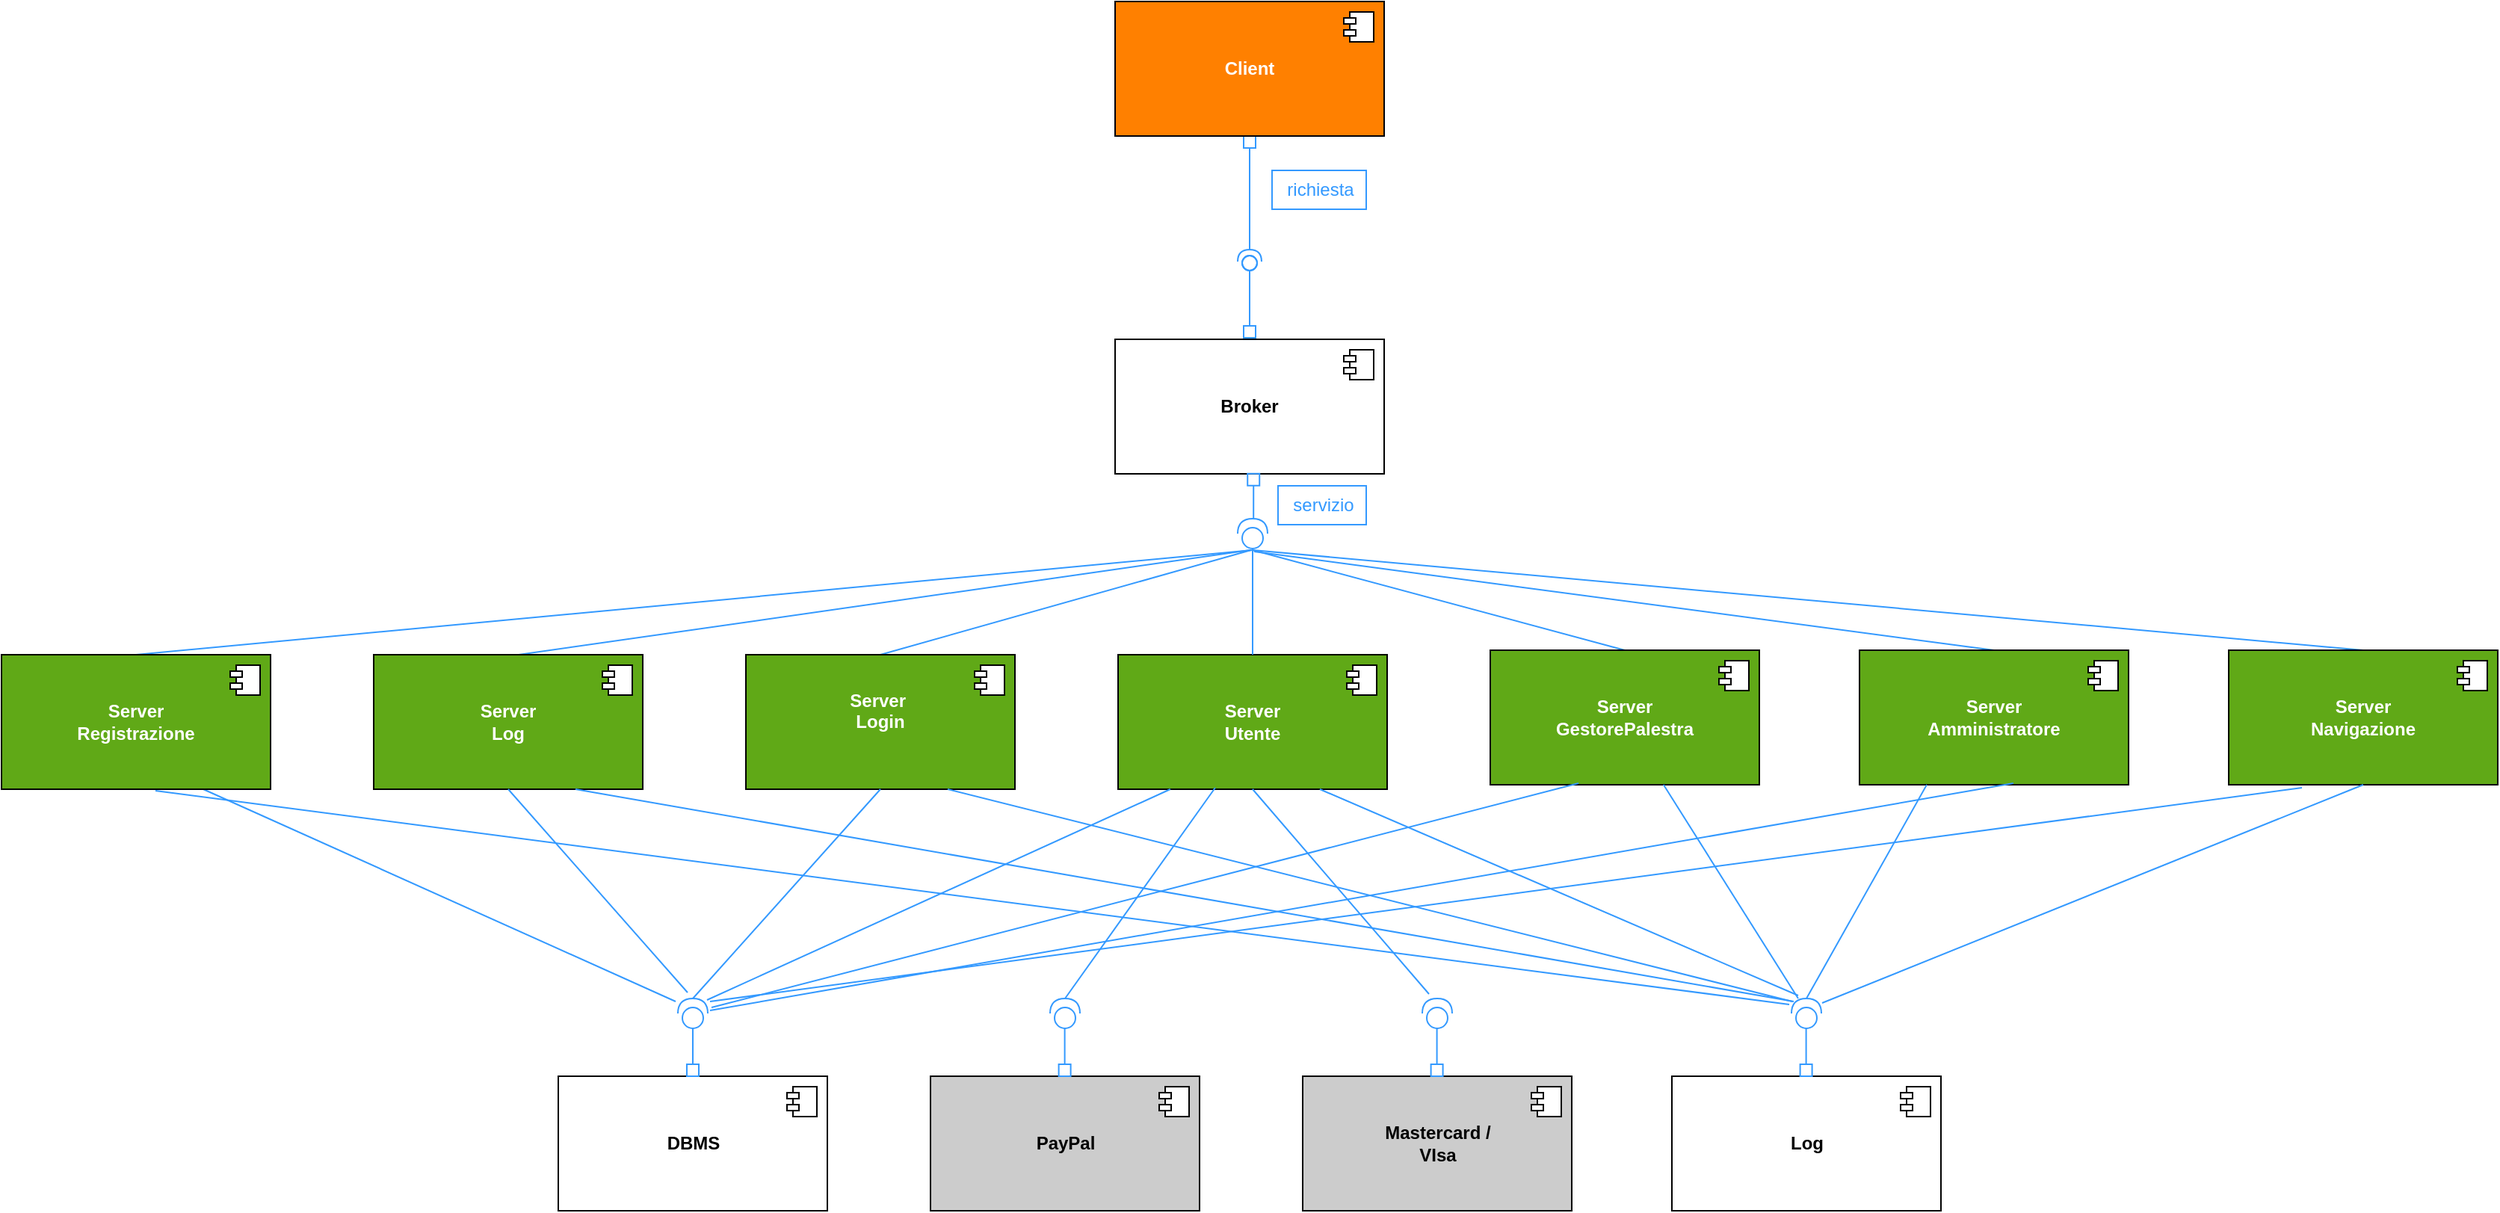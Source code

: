 <mxfile version="24.4.14" type="github">
  <diagram name="Pagina-1" id="FNE1dmOy4S3gYHnMnKp_">
    <mxGraphModel dx="1898" dy="167" grid="0" gridSize="10" guides="1" tooltips="1" connect="1" arrows="1" fold="1" page="0" pageScale="1" pageWidth="1100" pageHeight="1700" math="0" shadow="0">
      <root>
        <mxCell id="0" />
        <mxCell id="1" parent="0" />
        <mxCell id="hwg8n-HIUE6rHVarvYn_-1" value="&lt;b&gt;Broker&lt;/b&gt;" style="html=1;dropTarget=0;whiteSpace=wrap;" parent="1" vertex="1">
          <mxGeometry x="434" y="2089" width="180" height="90" as="geometry" />
        </mxCell>
        <mxCell id="hwg8n-HIUE6rHVarvYn_-2" value="" style="shape=module;jettyWidth=8;jettyHeight=4;" parent="hwg8n-HIUE6rHVarvYn_-1" vertex="1">
          <mxGeometry x="1" width="20" height="20" relative="1" as="geometry">
            <mxPoint x="-27" y="7" as="offset" />
          </mxGeometry>
        </mxCell>
        <mxCell id="hwg8n-HIUE6rHVarvYn_-3" value="" style="rounded=0;orthogonalLoop=1;jettySize=auto;html=1;endArrow=none;endFill=0;endSize=6;strokeWidth=1;sketch=0;startArrow=box;startFill=0;strokeColor=#3399FF;" parent="1" edge="1">
          <mxGeometry relative="1" as="geometry">
            <mxPoint x="524" y="1953" as="sourcePoint" />
            <mxPoint x="524" y="2010" as="targetPoint" />
          </mxGeometry>
        </mxCell>
        <mxCell id="hwg8n-HIUE6rHVarvYn_-7" value="&lt;font color=&quot;#ffffff&quot;&gt;&lt;b&gt;Client&lt;/b&gt;&lt;/font&gt;" style="html=1;dropTarget=0;whiteSpace=wrap;fillColor=#FF8000;" parent="1" vertex="1">
          <mxGeometry x="434" y="1863" width="180" height="90" as="geometry" />
        </mxCell>
        <mxCell id="hwg8n-HIUE6rHVarvYn_-8" value="" style="shape=module;jettyWidth=8;jettyHeight=4;" parent="hwg8n-HIUE6rHVarvYn_-7" vertex="1">
          <mxGeometry x="1" width="20" height="20" relative="1" as="geometry">
            <mxPoint x="-27" y="7" as="offset" />
          </mxGeometry>
        </mxCell>
        <mxCell id="hwg8n-HIUE6rHVarvYn_-9" value="" style="rounded=0;orthogonalLoop=1;jettySize=auto;html=1;endArrow=halfCircle;endFill=0;endSize=6;strokeWidth=1;sketch=0;strokeColor=#3399FF;" parent="1" edge="1">
          <mxGeometry relative="1" as="geometry">
            <mxPoint x="524" y="2010" as="sourcePoint" />
            <mxPoint x="524" y="2037" as="targetPoint" />
            <Array as="points" />
          </mxGeometry>
        </mxCell>
        <mxCell id="hwg8n-HIUE6rHVarvYn_-10" value="" style="rounded=0;orthogonalLoop=1;jettySize=auto;html=1;endArrow=oval;endFill=0;sketch=0;sourcePerimeterSpacing=0;targetPerimeterSpacing=0;endSize=10;startArrow=box;startFill=0;strokeColor=#3399FF;" parent="1" target="hwg8n-HIUE6rHVarvYn_-11" edge="1">
          <mxGeometry relative="1" as="geometry">
            <mxPoint x="524" y="2088" as="sourcePoint" />
          </mxGeometry>
        </mxCell>
        <mxCell id="hwg8n-HIUE6rHVarvYn_-11" value="" style="ellipse;whiteSpace=wrap;html=1;align=center;aspect=fixed;fillColor=none;strokeColor=#3399FF;resizable=0;perimeter=centerPerimeter;rotatable=0;allowArrows=0;points=[];outlineConnect=1;" parent="1" vertex="1">
          <mxGeometry x="519" y="2033" width="10" height="10" as="geometry" />
        </mxCell>
        <mxCell id="hwg8n-HIUE6rHVarvYn_-36" style="rounded=0;orthogonalLoop=1;jettySize=auto;html=1;exitX=0.5;exitY=0;exitDx=0;exitDy=0;endArrow=none;endFill=0;strokeColor=#3399FF;" parent="1" source="hwg8n-HIUE6rHVarvYn_-12" edge="1">
          <mxGeometry relative="1" as="geometry">
            <mxPoint x="526" y="2230" as="targetPoint" />
          </mxGeometry>
        </mxCell>
        <mxCell id="hwg8n-HIUE6rHVarvYn_-62" style="rounded=0;orthogonalLoop=1;jettySize=auto;html=1;exitX=0.75;exitY=1;exitDx=0;exitDy=0;endArrow=none;endFill=0;entryX=0.9;entryY=-0.075;entryDx=0;entryDy=0;entryPerimeter=0;strokeColor=#3399FF;" parent="1" source="hwg8n-HIUE6rHVarvYn_-12" target="hwg8n-HIUE6rHVarvYn_-53" edge="1">
          <mxGeometry relative="1" as="geometry">
            <mxPoint x="-176" y="2415" as="targetPoint" />
          </mxGeometry>
        </mxCell>
        <mxCell id="hwg8n-HIUE6rHVarvYn_-12" value="&lt;div&gt;&lt;font color=&quot;#ffffff&quot;&gt;&lt;b&gt;Server&lt;/b&gt;&lt;/font&gt;&lt;/div&gt;&lt;div&gt;&lt;font color=&quot;#ffffff&quot;&gt;&lt;b&gt;Registrazione&lt;br&gt;&lt;/b&gt;&lt;/font&gt;&lt;/div&gt;" style="html=1;dropTarget=0;whiteSpace=wrap;fillColor=#60A917;" parent="1" vertex="1">
          <mxGeometry x="-311" y="2300" width="180" height="90" as="geometry" />
        </mxCell>
        <mxCell id="hwg8n-HIUE6rHVarvYn_-13" value="" style="shape=module;jettyWidth=8;jettyHeight=4;fillColor=#FFFFFF;" parent="hwg8n-HIUE6rHVarvYn_-12" vertex="1">
          <mxGeometry x="1" width="20" height="20" relative="1" as="geometry">
            <mxPoint x="-27" y="7" as="offset" />
          </mxGeometry>
        </mxCell>
        <mxCell id="hwg8n-HIUE6rHVarvYn_-38" style="rounded=0;orthogonalLoop=1;jettySize=auto;html=1;exitX=0.5;exitY=0;exitDx=0;exitDy=0;endArrow=none;endFill=0;strokeColor=#3399FF;" parent="1" source="hwg8n-HIUE6rHVarvYn_-16" edge="1">
          <mxGeometry relative="1" as="geometry">
            <mxPoint x="525" y="2230" as="targetPoint" />
          </mxGeometry>
        </mxCell>
        <mxCell id="hwg8n-HIUE6rHVarvYn_-16" value="&lt;div&gt;&lt;font color=&quot;#ffffff&quot;&gt;&lt;b&gt;Server&amp;nbsp;&lt;/b&gt;&lt;/font&gt;&lt;/div&gt;&lt;div&gt;&lt;font color=&quot;#ffffff&quot;&gt;&lt;b&gt;Login&lt;/b&gt;&lt;/font&gt;&lt;/div&gt;&lt;div&gt;&lt;br&gt;&lt;/div&gt;" style="html=1;dropTarget=0;whiteSpace=wrap;fillColor=#60A917;" parent="1" vertex="1">
          <mxGeometry x="187" y="2300" width="180" height="90" as="geometry" />
        </mxCell>
        <mxCell id="hwg8n-HIUE6rHVarvYn_-17" value="" style="shape=module;jettyWidth=8;jettyHeight=4;fillColor=#FFFFFF;" parent="hwg8n-HIUE6rHVarvYn_-16" vertex="1">
          <mxGeometry x="1" width="20" height="20" relative="1" as="geometry">
            <mxPoint x="-27" y="7" as="offset" />
          </mxGeometry>
        </mxCell>
        <mxCell id="hwg8n-HIUE6rHVarvYn_-37" style="rounded=0;orthogonalLoop=1;jettySize=auto;html=1;exitX=0.529;exitY=0.003;exitDx=0;exitDy=0;endArrow=none;endFill=0;exitPerimeter=0;strokeColor=#3399FF;" parent="1" source="hwg8n-HIUE6rHVarvYn_-22" edge="1">
          <mxGeometry relative="1" as="geometry">
            <mxPoint x="524.5" y="2230" as="targetPoint" />
            <mxPoint x="29.5" y="2297" as="sourcePoint" />
            <Array as="points">
              <mxPoint x="524.5" y="2230" />
            </Array>
          </mxGeometry>
        </mxCell>
        <mxCell id="hwg8n-HIUE6rHVarvYn_-22" value="&lt;div&gt;&lt;font color=&quot;#ffffff&quot;&gt;&lt;b&gt;Server&lt;/b&gt;&lt;/font&gt;&lt;/div&gt;&lt;div&gt;&lt;font color=&quot;#ffffff&quot;&gt;&lt;b&gt;Log&lt;br&gt;&lt;/b&gt;&lt;/font&gt;&lt;/div&gt;" style="html=1;dropTarget=0;whiteSpace=wrap;fillColor=#60A917;" parent="1" vertex="1">
          <mxGeometry x="-62" y="2300" width="180" height="90" as="geometry" />
        </mxCell>
        <mxCell id="hwg8n-HIUE6rHVarvYn_-23" value="" style="shape=module;jettyWidth=8;jettyHeight=4;fillColor=#FFFFFF;" parent="hwg8n-HIUE6rHVarvYn_-22" vertex="1">
          <mxGeometry x="1" width="20" height="20" relative="1" as="geometry">
            <mxPoint x="-27" y="7" as="offset" />
          </mxGeometry>
        </mxCell>
        <mxCell id="hwg8n-HIUE6rHVarvYn_-41" style="rounded=0;orthogonalLoop=1;jettySize=auto;html=1;exitX=0.5;exitY=0;exitDx=0;exitDy=0;endArrow=none;endFill=0;strokeColor=#3399FF;" parent="1" source="hwg8n-HIUE6rHVarvYn_-24" edge="1">
          <mxGeometry relative="1" as="geometry">
            <mxPoint x="527" y="2231" as="targetPoint" />
          </mxGeometry>
        </mxCell>
        <mxCell id="hwg8n-HIUE6rHVarvYn_-24" value="&lt;div&gt;&lt;font color=&quot;#ffffff&quot;&gt;&lt;b&gt;Server&lt;/b&gt;&lt;/font&gt;&lt;/div&gt;&lt;div&gt;&lt;font color=&quot;#ffffff&quot;&gt;&lt;b&gt;Amministratore&lt;br&gt;&lt;/b&gt;&lt;/font&gt;&lt;/div&gt;" style="html=1;dropTarget=0;whiteSpace=wrap;fillColor=#60A917;" parent="1" vertex="1">
          <mxGeometry x="932" y="2297" width="180" height="90" as="geometry" />
        </mxCell>
        <mxCell id="hwg8n-HIUE6rHVarvYn_-25" value="" style="shape=module;jettyWidth=8;jettyHeight=4;fillColor=#FFFFFF;" parent="hwg8n-HIUE6rHVarvYn_-24" vertex="1">
          <mxGeometry x="1" width="20" height="20" relative="1" as="geometry">
            <mxPoint x="-27" y="7" as="offset" />
          </mxGeometry>
        </mxCell>
        <mxCell id="hwg8n-HIUE6rHVarvYn_-26" value="&lt;div&gt;&lt;font color=&quot;#ffffff&quot;&gt;&lt;b&gt;Server&lt;br&gt;Utente&lt;br&gt;&lt;/b&gt;&lt;/font&gt;&lt;/div&gt;" style="html=1;dropTarget=0;whiteSpace=wrap;fillColor=#60A917;" parent="1" vertex="1">
          <mxGeometry x="436" y="2300" width="180" height="90" as="geometry" />
        </mxCell>
        <mxCell id="hwg8n-HIUE6rHVarvYn_-27" value="" style="shape=module;jettyWidth=8;jettyHeight=4;fillColor=#FFFFFF;" parent="hwg8n-HIUE6rHVarvYn_-26" vertex="1">
          <mxGeometry x="1" width="20" height="20" relative="1" as="geometry">
            <mxPoint x="-27" y="7" as="offset" />
          </mxGeometry>
        </mxCell>
        <mxCell id="hwg8n-HIUE6rHVarvYn_-42" style="rounded=0;orthogonalLoop=1;jettySize=auto;html=1;exitX=0.5;exitY=0;exitDx=0;exitDy=0;endArrow=none;endFill=0;strokeColor=#3399FF;" parent="1" source="hwg8n-HIUE6rHVarvYn_-28" edge="1">
          <mxGeometry relative="1" as="geometry">
            <mxPoint x="526" y="2230" as="targetPoint" />
          </mxGeometry>
        </mxCell>
        <mxCell id="hwg8n-HIUE6rHVarvYn_-28" value="&lt;div&gt;&lt;font color=&quot;#ffffff&quot;&gt;&lt;b&gt;Server&lt;/b&gt;&lt;/font&gt;&lt;/div&gt;&lt;div&gt;&lt;font color=&quot;#ffffff&quot;&gt;&lt;b&gt;Navigazione&lt;br&gt;&lt;/b&gt;&lt;/font&gt;&lt;/div&gt;" style="html=1;dropTarget=0;whiteSpace=wrap;fillColor=#60A917;" parent="1" vertex="1">
          <mxGeometry x="1179" y="2297" width="180" height="90" as="geometry" />
        </mxCell>
        <mxCell id="hwg8n-HIUE6rHVarvYn_-29" value="" style="shape=module;jettyWidth=8;jettyHeight=4;fillColor=#FFFFFF;" parent="hwg8n-HIUE6rHVarvYn_-28" vertex="1">
          <mxGeometry x="1" width="20" height="20" relative="1" as="geometry">
            <mxPoint x="-27" y="7" as="offset" />
          </mxGeometry>
        </mxCell>
        <mxCell id="hwg8n-HIUE6rHVarvYn_-40" style="rounded=0;orthogonalLoop=1;jettySize=auto;html=1;exitX=0.5;exitY=0;exitDx=0;exitDy=0;endArrow=none;endFill=0;strokeColor=#3399FF;" parent="1" source="hwg8n-HIUE6rHVarvYn_-30" edge="1">
          <mxGeometry relative="1" as="geometry">
            <mxPoint x="526" y="2230" as="targetPoint" />
          </mxGeometry>
        </mxCell>
        <mxCell id="hwg8n-HIUE6rHVarvYn_-30" value="&lt;div&gt;&lt;font color=&quot;#ffffff&quot;&gt;&lt;b&gt;Server&lt;/b&gt;&lt;/font&gt;&lt;/div&gt;&lt;div&gt;&lt;font color=&quot;#ffffff&quot;&gt;&lt;b&gt;GestorePalestra&lt;br&gt;&lt;/b&gt;&lt;/font&gt;&lt;/div&gt;" style="html=1;dropTarget=0;whiteSpace=wrap;fillColor=#60A917;" parent="1" vertex="1">
          <mxGeometry x="685" y="2297" width="180" height="90" as="geometry" />
        </mxCell>
        <mxCell id="hwg8n-HIUE6rHVarvYn_-31" value="" style="shape=module;jettyWidth=8;jettyHeight=4;fillColor=#FFFFFF;" parent="hwg8n-HIUE6rHVarvYn_-30" vertex="1">
          <mxGeometry x="1" width="20" height="20" relative="1" as="geometry">
            <mxPoint x="-27" y="7" as="offset" />
          </mxGeometry>
        </mxCell>
        <mxCell id="hwg8n-HIUE6rHVarvYn_-39" style="rounded=0;orthogonalLoop=1;jettySize=auto;html=1;endArrow=none;endFill=0;exitX=0.5;exitY=0;exitDx=0;exitDy=0;strokeColor=#3399FF;" parent="1" source="hwg8n-HIUE6rHVarvYn_-26" edge="1">
          <mxGeometry relative="1" as="geometry">
            <mxPoint x="526" y="2229" as="targetPoint" />
            <mxPoint x="527" y="2290" as="sourcePoint" />
          </mxGeometry>
        </mxCell>
        <mxCell id="hwg8n-HIUE6rHVarvYn_-43" value="" style="shape=providedRequiredInterface;html=1;verticalLabelPosition=bottom;sketch=0;direction=north;strokeColor=#3399FF;" parent="1" vertex="1">
          <mxGeometry x="516" y="2209" width="20" height="20" as="geometry" />
        </mxCell>
        <mxCell id="hwg8n-HIUE6rHVarvYn_-44" style="edgeStyle=orthogonalEdgeStyle;rounded=0;orthogonalLoop=1;jettySize=auto;html=1;exitX=1;exitY=0.5;exitDx=0;exitDy=0;exitPerimeter=0;entryX=0.518;entryY=0.998;entryDx=0;entryDy=0;entryPerimeter=0;endArrow=box;endFill=0;strokeColor=#3399FF;" parent="1" edge="1">
          <mxGeometry relative="1" as="geometry">
            <mxPoint x="525.38" y="2209" as="sourcePoint" />
            <mxPoint x="526.62" y="2178.82" as="targetPoint" />
          </mxGeometry>
        </mxCell>
        <mxCell id="hwg8n-HIUE6rHVarvYn_-45" value="&lt;b&gt;DBMS&lt;/b&gt;" style="html=1;dropTarget=0;whiteSpace=wrap;fillColor=#ffffff;" parent="1" vertex="1">
          <mxGeometry x="61.5" y="2582" width="180" height="90" as="geometry" />
        </mxCell>
        <mxCell id="hwg8n-HIUE6rHVarvYn_-46" value="" style="shape=module;jettyWidth=8;jettyHeight=4;" parent="hwg8n-HIUE6rHVarvYn_-45" vertex="1">
          <mxGeometry x="1" width="20" height="20" relative="1" as="geometry">
            <mxPoint x="-27" y="7" as="offset" />
          </mxGeometry>
        </mxCell>
        <mxCell id="hwg8n-HIUE6rHVarvYn_-47" value="&lt;div&gt;&lt;b&gt;Mastercard /&lt;/b&gt;&lt;/div&gt;&lt;div&gt;&lt;b&gt;VIsa&lt;br&gt;&lt;/b&gt;&lt;/div&gt;" style="html=1;dropTarget=0;whiteSpace=wrap;fillColor=#CCCCCC;" parent="1" vertex="1">
          <mxGeometry x="559.5" y="2582" width="180" height="90" as="geometry" />
        </mxCell>
        <mxCell id="hwg8n-HIUE6rHVarvYn_-48" value="" style="shape=module;jettyWidth=8;jettyHeight=4;" parent="hwg8n-HIUE6rHVarvYn_-47" vertex="1">
          <mxGeometry x="1" width="20" height="20" relative="1" as="geometry">
            <mxPoint x="-27" y="7" as="offset" />
          </mxGeometry>
        </mxCell>
        <mxCell id="hwg8n-HIUE6rHVarvYn_-49" value="&lt;b&gt;PayPal&lt;/b&gt;" style="html=1;dropTarget=0;whiteSpace=wrap;fillColor=#CCCCCC;" parent="1" vertex="1">
          <mxGeometry x="310.5" y="2582" width="180" height="90" as="geometry" />
        </mxCell>
        <mxCell id="hwg8n-HIUE6rHVarvYn_-50" value="" style="shape=module;jettyWidth=8;jettyHeight=4;" parent="hwg8n-HIUE6rHVarvYn_-49" vertex="1">
          <mxGeometry x="1" width="20" height="20" relative="1" as="geometry">
            <mxPoint x="-27" y="7" as="offset" />
          </mxGeometry>
        </mxCell>
        <mxCell id="hwg8n-HIUE6rHVarvYn_-51" value="&lt;b&gt;Log&lt;/b&gt;" style="html=1;dropTarget=0;whiteSpace=wrap;fillColor=#ffffff;" parent="1" vertex="1">
          <mxGeometry x="806.5" y="2582" width="180" height="90" as="geometry" />
        </mxCell>
        <mxCell id="hwg8n-HIUE6rHVarvYn_-52" value="" style="shape=module;jettyWidth=8;jettyHeight=4;" parent="hwg8n-HIUE6rHVarvYn_-51" vertex="1">
          <mxGeometry x="1" width="20" height="20" relative="1" as="geometry">
            <mxPoint x="-27" y="7" as="offset" />
          </mxGeometry>
        </mxCell>
        <mxCell id="hwg8n-HIUE6rHVarvYn_-53" value="" style="shape=providedRequiredInterface;html=1;verticalLabelPosition=bottom;sketch=0;direction=north;strokeColor=#3399FF;" parent="1" vertex="1">
          <mxGeometry x="141.5" y="2530" width="20" height="20" as="geometry" />
        </mxCell>
        <mxCell id="hwg8n-HIUE6rHVarvYn_-54" value="" style="shape=providedRequiredInterface;html=1;verticalLabelPosition=bottom;sketch=0;direction=north;strokeColor=#3399FF;" parent="1" vertex="1">
          <mxGeometry x="390.5" y="2530" width="20" height="20" as="geometry" />
        </mxCell>
        <mxCell id="hwg8n-HIUE6rHVarvYn_-55" value="" style="shape=providedRequiredInterface;html=1;verticalLabelPosition=bottom;sketch=0;direction=north;strokeColor=#3399FF;" parent="1" vertex="1">
          <mxGeometry x="639.5" y="2530" width="20" height="20" as="geometry" />
        </mxCell>
        <mxCell id="hwg8n-HIUE6rHVarvYn_-57" value="" style="shape=providedRequiredInterface;html=1;verticalLabelPosition=bottom;sketch=0;direction=north;strokeColor=#3399FF;" parent="1" vertex="1">
          <mxGeometry x="886.5" y="2530" width="20" height="20" as="geometry" />
        </mxCell>
        <mxCell id="hwg8n-HIUE6rHVarvYn_-58" style="edgeStyle=orthogonalEdgeStyle;rounded=0;orthogonalLoop=1;jettySize=auto;html=1;exitX=0.5;exitY=0;exitDx=0;exitDy=0;entryX=0;entryY=0.5;entryDx=0;entryDy=0;entryPerimeter=0;endArrow=none;endFill=0;startArrow=box;startFill=0;strokeColor=#3399FF;" parent="1" source="hwg8n-HIUE6rHVarvYn_-45" target="hwg8n-HIUE6rHVarvYn_-53" edge="1">
          <mxGeometry relative="1" as="geometry" />
        </mxCell>
        <mxCell id="hwg8n-HIUE6rHVarvYn_-59" style="edgeStyle=orthogonalEdgeStyle;rounded=0;orthogonalLoop=1;jettySize=auto;html=1;exitX=0.5;exitY=0;exitDx=0;exitDy=0;entryX=0;entryY=0.5;entryDx=0;entryDy=0;entryPerimeter=0;endArrow=none;endFill=0;startArrow=box;startFill=0;strokeColor=#3399FF;" parent="1" edge="1">
          <mxGeometry relative="1" as="geometry">
            <mxPoint x="400.3" y="2582" as="sourcePoint" />
            <mxPoint x="400.3" y="2550" as="targetPoint" />
          </mxGeometry>
        </mxCell>
        <mxCell id="hwg8n-HIUE6rHVarvYn_-60" style="edgeStyle=orthogonalEdgeStyle;rounded=0;orthogonalLoop=1;jettySize=auto;html=1;exitX=0.5;exitY=0;exitDx=0;exitDy=0;entryX=0;entryY=0.5;entryDx=0;entryDy=0;entryPerimeter=0;endArrow=none;endFill=0;startArrow=box;startFill=0;strokeColor=#3399FF;" parent="1" edge="1">
          <mxGeometry relative="1" as="geometry">
            <mxPoint x="649.3" y="2582" as="sourcePoint" />
            <mxPoint x="649.3" y="2550" as="targetPoint" />
          </mxGeometry>
        </mxCell>
        <mxCell id="hwg8n-HIUE6rHVarvYn_-61" style="edgeStyle=orthogonalEdgeStyle;rounded=0;orthogonalLoop=1;jettySize=auto;html=1;exitX=0.5;exitY=0;exitDx=0;exitDy=0;entryX=0;entryY=0.5;entryDx=0;entryDy=0;entryPerimeter=0;endArrow=none;endFill=0;startArrow=box;startFill=0;strokeColor=#3399FF;" parent="1" edge="1">
          <mxGeometry relative="1" as="geometry">
            <mxPoint x="896.3" y="2582" as="sourcePoint" />
            <mxPoint x="896.3" y="2550" as="targetPoint" />
          </mxGeometry>
        </mxCell>
        <mxCell id="hwg8n-HIUE6rHVarvYn_-63" style="rounded=0;orthogonalLoop=1;jettySize=auto;html=1;endArrow=none;endFill=0;entryX=0.8;entryY=-0.075;entryDx=0;entryDy=0;entryPerimeter=0;strokeColor=#3399FF;" parent="1" target="hwg8n-HIUE6rHVarvYn_-57" edge="1">
          <mxGeometry relative="1" as="geometry">
            <mxPoint x="286" y="2499" as="targetPoint" />
            <mxPoint x="-208" y="2391" as="sourcePoint" />
          </mxGeometry>
        </mxCell>
        <mxCell id="hwg8n-HIUE6rHVarvYn_-65" style="rounded=0;orthogonalLoop=1;jettySize=auto;html=1;exitX=0.5;exitY=1;exitDx=0;exitDy=0;endArrow=none;endFill=0;strokeColor=#3399FF;" parent="1" source="hwg8n-HIUE6rHVarvYn_-22" edge="1">
          <mxGeometry relative="1" as="geometry">
            <mxPoint x="148" y="2526" as="targetPoint" />
            <mxPoint x="-156" y="2410" as="sourcePoint" />
          </mxGeometry>
        </mxCell>
        <mxCell id="hwg8n-HIUE6rHVarvYn_-66" style="rounded=0;orthogonalLoop=1;jettySize=auto;html=1;exitX=0.75;exitY=1;exitDx=0;exitDy=0;endArrow=none;endFill=0;entryX=0.9;entryY=0.075;entryDx=0;entryDy=0;entryPerimeter=0;strokeColor=#3399FF;" parent="1" source="hwg8n-HIUE6rHVarvYn_-22" target="hwg8n-HIUE6rHVarvYn_-57" edge="1">
          <mxGeometry relative="1" as="geometry">
            <mxPoint x="170" y="2562" as="targetPoint" />
            <mxPoint x="-146" y="2420" as="sourcePoint" />
          </mxGeometry>
        </mxCell>
        <mxCell id="hwg8n-HIUE6rHVarvYn_-68" style="rounded=0;orthogonalLoop=1;jettySize=auto;html=1;exitX=0.194;exitY=1;exitDx=0;exitDy=0;endArrow=none;endFill=0;entryX=0.95;entryY=0.975;entryDx=0;entryDy=0;entryPerimeter=0;exitPerimeter=0;strokeColor=#3399FF;" parent="1" source="hwg8n-HIUE6rHVarvYn_-26" target="hwg8n-HIUE6rHVarvYn_-53" edge="1">
          <mxGeometry relative="1" as="geometry">
            <mxPoint x="180" y="2572" as="targetPoint" />
            <mxPoint x="-136" y="2430" as="sourcePoint" />
          </mxGeometry>
        </mxCell>
        <mxCell id="hwg8n-HIUE6rHVarvYn_-69" style="rounded=0;orthogonalLoop=1;jettySize=auto;html=1;exitX=0.361;exitY=0.989;exitDx=0;exitDy=0;endArrow=none;endFill=0;entryX=1;entryY=0.5;entryDx=0;entryDy=0;entryPerimeter=0;exitPerimeter=0;strokeColor=#3399FF;" parent="1" source="hwg8n-HIUE6rHVarvYn_-26" target="hwg8n-HIUE6rHVarvYn_-54" edge="1">
          <mxGeometry relative="1" as="geometry">
            <mxPoint x="190" y="2582" as="targetPoint" />
            <mxPoint x="-126" y="2440" as="sourcePoint" />
          </mxGeometry>
        </mxCell>
        <mxCell id="hwg8n-HIUE6rHVarvYn_-70" style="rounded=0;orthogonalLoop=1;jettySize=auto;html=1;exitX=0.5;exitY=1;exitDx=0;exitDy=0;endArrow=none;endFill=0;entryX=1.15;entryY=0.225;entryDx=0;entryDy=0;entryPerimeter=0;strokeColor=#3399FF;" parent="1" source="hwg8n-HIUE6rHVarvYn_-26" target="hwg8n-HIUE6rHVarvYn_-55" edge="1">
          <mxGeometry relative="1" as="geometry">
            <mxPoint x="411" y="2540" as="targetPoint" />
            <mxPoint x="511" y="2399" as="sourcePoint" />
          </mxGeometry>
        </mxCell>
        <mxCell id="hwg8n-HIUE6rHVarvYn_-71" style="rounded=0;orthogonalLoop=1;jettySize=auto;html=1;exitX=0.75;exitY=1;exitDx=0;exitDy=0;endArrow=none;endFill=0;entryX=1.1;entryY=0.225;entryDx=0;entryDy=0;entryPerimeter=0;strokeColor=#3399FF;" parent="1" source="hwg8n-HIUE6rHVarvYn_-26" target="hwg8n-HIUE6rHVarvYn_-57" edge="1">
          <mxGeometry relative="1" as="geometry">
            <mxPoint x="421" y="2550" as="targetPoint" />
            <mxPoint x="521" y="2409" as="sourcePoint" />
          </mxGeometry>
        </mxCell>
        <mxCell id="hwg8n-HIUE6rHVarvYn_-72" style="rounded=0;orthogonalLoop=1;jettySize=auto;html=1;exitX=0.5;exitY=1;exitDx=0;exitDy=0;endArrow=none;endFill=0;entryX=1;entryY=0.5;entryDx=0;entryDy=0;entryPerimeter=0;strokeColor=#3399FF;" parent="1" source="hwg8n-HIUE6rHVarvYn_-16" target="hwg8n-HIUE6rHVarvYn_-53" edge="1">
          <mxGeometry relative="1" as="geometry">
            <mxPoint x="431" y="2560" as="targetPoint" />
            <mxPoint x="531" y="2419" as="sourcePoint" />
          </mxGeometry>
        </mxCell>
        <mxCell id="hwg8n-HIUE6rHVarvYn_-73" style="rounded=0;orthogonalLoop=1;jettySize=auto;html=1;exitX=0.75;exitY=1;exitDx=0;exitDy=0;endArrow=none;endFill=0;strokeColor=#3399FF;" parent="1" source="hwg8n-HIUE6rHVarvYn_-16" edge="1">
          <mxGeometry relative="1" as="geometry">
            <mxPoint x="887" y="2532" as="targetPoint" />
            <mxPoint x="541" y="2429" as="sourcePoint" />
          </mxGeometry>
        </mxCell>
        <mxCell id="hwg8n-HIUE6rHVarvYn_-74" style="rounded=0;orthogonalLoop=1;jettySize=auto;html=1;exitX=0.328;exitY=0.989;exitDx=0;exitDy=0;endArrow=none;endFill=0;entryX=0.7;entryY=1.125;entryDx=0;entryDy=0;entryPerimeter=0;exitPerimeter=0;strokeColor=#3399FF;" parent="1" source="hwg8n-HIUE6rHVarvYn_-30" target="hwg8n-HIUE6rHVarvYn_-53" edge="1">
          <mxGeometry relative="1" as="geometry">
            <mxPoint x="451" y="2580" as="targetPoint" />
            <mxPoint x="551" y="2439" as="sourcePoint" />
          </mxGeometry>
        </mxCell>
        <mxCell id="hwg8n-HIUE6rHVarvYn_-75" style="rounded=0;orthogonalLoop=1;jettySize=auto;html=1;exitX=0.644;exitY=1;exitDx=0;exitDy=0;endArrow=none;endFill=0;entryX=1;entryY=0.225;entryDx=0;entryDy=0;entryPerimeter=0;exitPerimeter=0;strokeColor=#3399FF;" parent="1" source="hwg8n-HIUE6rHVarvYn_-30" target="hwg8n-HIUE6rHVarvYn_-57" edge="1">
          <mxGeometry relative="1" as="geometry">
            <mxPoint x="461" y="2590" as="targetPoint" />
            <mxPoint x="561" y="2449" as="sourcePoint" />
          </mxGeometry>
        </mxCell>
        <mxCell id="hwg8n-HIUE6rHVarvYn_-76" style="rounded=0;orthogonalLoop=1;jettySize=auto;html=1;exitX=0.25;exitY=1;exitDx=0;exitDy=0;endArrow=none;endFill=0;entryX=1;entryY=0.5;entryDx=0;entryDy=0;entryPerimeter=0;strokeColor=#3399FF;" parent="1" source="hwg8n-HIUE6rHVarvYn_-24" target="hwg8n-HIUE6rHVarvYn_-57" edge="1">
          <mxGeometry relative="1" as="geometry">
            <mxPoint x="471" y="2600" as="targetPoint" />
            <mxPoint x="571" y="2459" as="sourcePoint" />
          </mxGeometry>
        </mxCell>
        <mxCell id="hwg8n-HIUE6rHVarvYn_-77" style="rounded=0;orthogonalLoop=1;jettySize=auto;html=1;exitX=0.572;exitY=0.989;exitDx=0;exitDy=0;endArrow=none;endFill=0;entryX=0.6;entryY=1.075;entryDx=0;entryDy=0;entryPerimeter=0;exitPerimeter=0;strokeColor=#3399FF;" parent="1" source="hwg8n-HIUE6rHVarvYn_-24" target="hwg8n-HIUE6rHVarvYn_-53" edge="1">
          <mxGeometry relative="1" as="geometry">
            <mxPoint x="481" y="2610" as="targetPoint" />
            <mxPoint x="581" y="2469" as="sourcePoint" />
          </mxGeometry>
        </mxCell>
        <mxCell id="hwg8n-HIUE6rHVarvYn_-78" style="rounded=0;orthogonalLoop=1;jettySize=auto;html=1;endArrow=none;endFill=0;strokeColor=#3399FF;" parent="1" edge="1">
          <mxGeometry relative="1" as="geometry">
            <mxPoint x="163" y="2532" as="targetPoint" />
            <mxPoint x="1228" y="2389" as="sourcePoint" />
          </mxGeometry>
        </mxCell>
        <mxCell id="hwg8n-HIUE6rHVarvYn_-79" style="rounded=0;orthogonalLoop=1;jettySize=auto;html=1;exitX=0.5;exitY=1;exitDx=0;exitDy=0;endArrow=none;endFill=0;strokeColor=#3399FF;" parent="1" source="hwg8n-HIUE6rHVarvYn_-28" edge="1">
          <mxGeometry relative="1" as="geometry">
            <mxPoint x="907" y="2533" as="targetPoint" />
            <mxPoint x="987" y="2397" as="sourcePoint" />
          </mxGeometry>
        </mxCell>
        <mxCell id="hwg8n-HIUE6rHVarvYn_-80" value="&lt;font color=&quot;#3399ff&quot;&gt;richiesta&lt;/font&gt;" style="text;html=1;align=center;verticalAlign=middle;resizable=0;points=[];autosize=1;strokeColor=#3399FF;fillColor=none;" parent="1" vertex="1">
          <mxGeometry x="539" y="1976" width="63" height="26" as="geometry" />
        </mxCell>
        <mxCell id="hwg8n-HIUE6rHVarvYn_-81" value="&lt;font color=&quot;#3399ff&quot;&gt;servizio&lt;/font&gt;" style="text;html=1;align=center;verticalAlign=middle;resizable=0;points=[];autosize=1;strokeColor=#3399FF;fillColor=none;" parent="1" vertex="1">
          <mxGeometry x="543" y="2187" width="59" height="26" as="geometry" />
        </mxCell>
      </root>
    </mxGraphModel>
  </diagram>
</mxfile>

